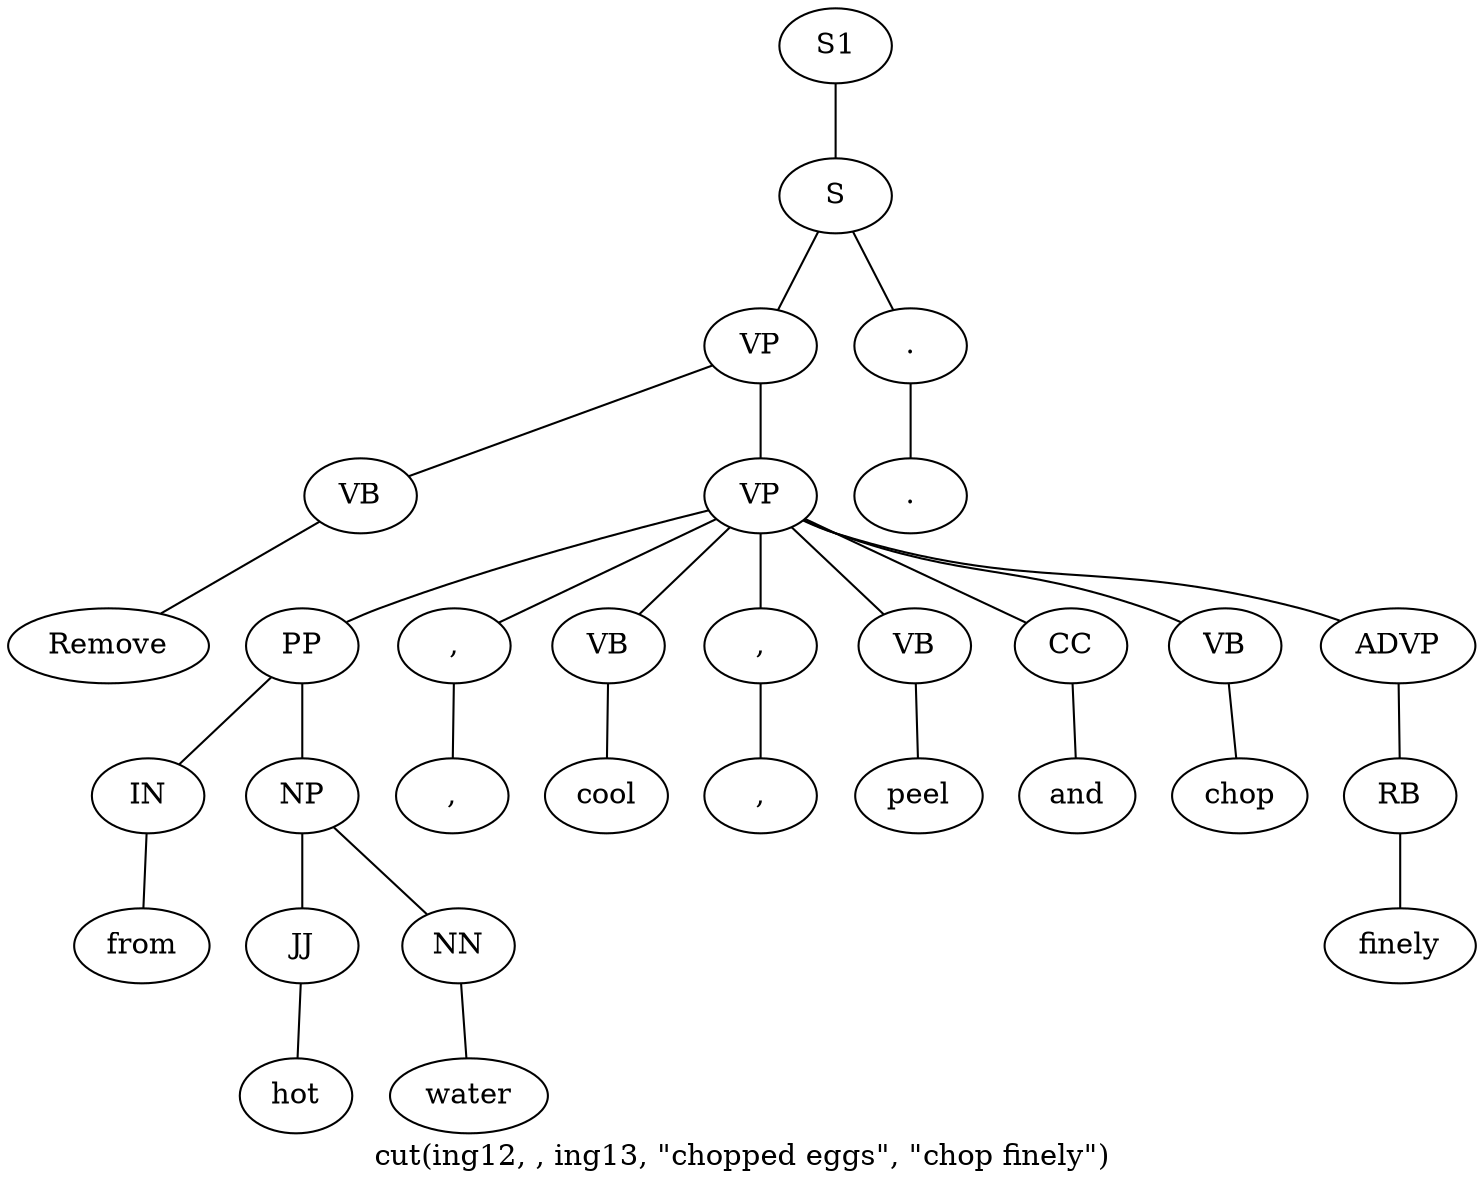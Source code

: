 graph SyntaxGraph {
	label = "cut(ing12, , ing13, \"chopped eggs\", \"chop finely\")";
	Node0 [label="S1"];
	Node1 [label="S"];
	Node2 [label="VP"];
	Node3 [label="VB"];
	Node4 [label="Remove"];
	Node5 [label="VP"];
	Node6 [label="PP"];
	Node7 [label="IN"];
	Node8 [label="from"];
	Node9 [label="NP"];
	Node10 [label="JJ"];
	Node11 [label="hot"];
	Node12 [label="NN"];
	Node13 [label="water"];
	Node14 [label=","];
	Node15 [label=","];
	Node16 [label="VB"];
	Node17 [label="cool"];
	Node18 [label=","];
	Node19 [label=","];
	Node20 [label="VB"];
	Node21 [label="peel"];
	Node22 [label="CC"];
	Node23 [label="and"];
	Node24 [label="VB"];
	Node25 [label="chop"];
	Node26 [label="ADVP"];
	Node27 [label="RB"];
	Node28 [label="finely"];
	Node29 [label="."];
	Node30 [label="."];

	Node0 -- Node1;
	Node1 -- Node2;
	Node1 -- Node29;
	Node2 -- Node3;
	Node2 -- Node5;
	Node3 -- Node4;
	Node5 -- Node6;
	Node5 -- Node14;
	Node5 -- Node16;
	Node5 -- Node18;
	Node5 -- Node20;
	Node5 -- Node22;
	Node5 -- Node24;
	Node5 -- Node26;
	Node6 -- Node7;
	Node6 -- Node9;
	Node7 -- Node8;
	Node9 -- Node10;
	Node9 -- Node12;
	Node10 -- Node11;
	Node12 -- Node13;
	Node14 -- Node15;
	Node16 -- Node17;
	Node18 -- Node19;
	Node20 -- Node21;
	Node22 -- Node23;
	Node24 -- Node25;
	Node26 -- Node27;
	Node27 -- Node28;
	Node29 -- Node30;
}